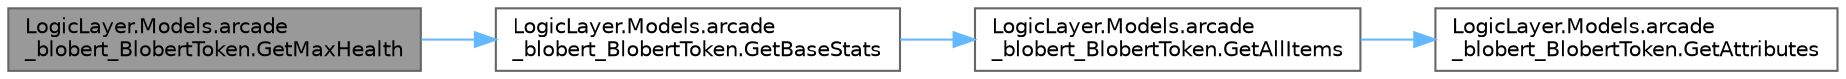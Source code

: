 digraph "LogicLayer.Models.arcade_blobert_BlobertToken.GetMaxHealth"
{
 // LATEX_PDF_SIZE
  bgcolor="transparent";
  edge [fontname=Helvetica,fontsize=10,labelfontname=Helvetica,labelfontsize=10];
  node [fontname=Helvetica,fontsize=10,shape=box,height=0.2,width=0.4];
  rankdir="LR";
  Node1 [id="Node000001",label="LogicLayer.Models.arcade\l_blobert_BlobertToken.GetMaxHealth",height=0.2,width=0.4,color="gray40", fillcolor="grey60", style="filled", fontcolor="black",tooltip="Retrieves the maximum health of the Blobert based on the stats."];
  Node1 -> Node2 [id="edge1_Node000001_Node000002",color="steelblue1",style="solid",tooltip=" "];
  Node2 [id="Node000002",label="LogicLayer.Models.arcade\l_blobert_BlobertToken.GetBaseStats",height=0.2,width=0.4,color="grey40", fillcolor="white", style="filled",URL="$class_logic_layer_1_1_models_1_1arcade__blobert___blobert_token.html#a3d6c87f01fbf0f7137770ffa50633cc0",tooltip="Retrieves the base stats of the Blobert."];
  Node2 -> Node3 [id="edge2_Node000002_Node000003",color="steelblue1",style="solid",tooltip=" "];
  Node3 [id="Node000003",label="LogicLayer.Models.arcade\l_blobert_BlobertToken.GetAllItems",height=0.2,width=0.4,color="grey40", fillcolor="white", style="filled",URL="$class_logic_layer_1_1_models_1_1arcade__blobert___blobert_token.html#a1d8352d7269992b8cf4db73f2c3714d3",tooltip="Retrieves all items associated with the Blobert."];
  Node3 -> Node4 [id="edge3_Node000003_Node000004",color="steelblue1",style="solid",tooltip=" "];
  Node4 [id="Node000004",label="LogicLayer.Models.arcade\l_blobert_BlobertToken.GetAttributes",height=0.2,width=0.4,color="grey40", fillcolor="white", style="filled",URL="$class_logic_layer_1_1_models_1_1arcade__blobert___blobert_token.html#a6db3172be069718f058ba549f380e2dd",tooltip="Retrieves the attributes of the Blobert token."];
}
